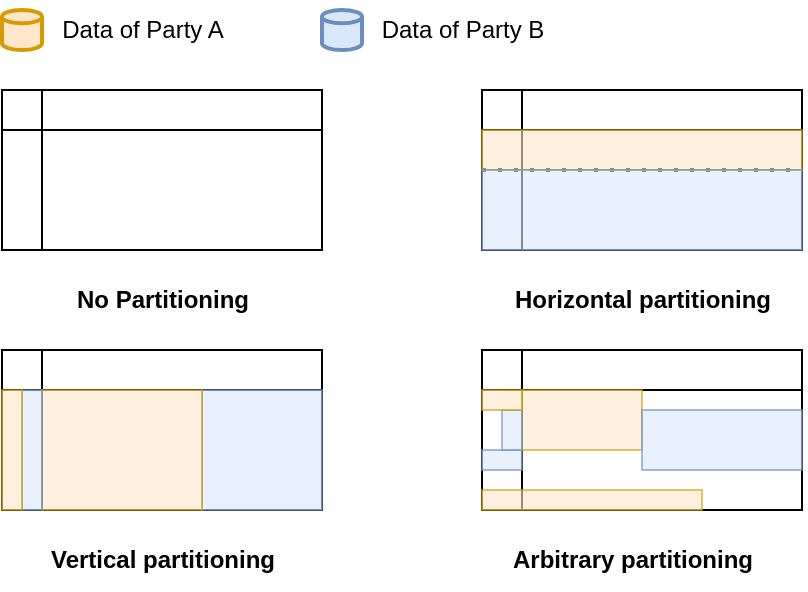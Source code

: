 <mxfile version="24.8.0">
  <diagram name="Page-1" id="IQDWfD3IAwZ38dXUT0zm">
    <mxGraphModel dx="239" dy="82" grid="1" gridSize="10" guides="1" tooltips="1" connect="1" arrows="1" fold="1" page="1" pageScale="1" pageWidth="827" pageHeight="1169" math="0" shadow="0">
      <root>
        <mxCell id="0" />
        <mxCell id="1" parent="0" />
        <mxCell id="t0glDvnVoFhbejNkPytU-2" value="" style="shape=internalStorage;whiteSpace=wrap;html=1;backgroundOutline=1;" vertex="1" parent="1">
          <mxGeometry x="120" y="240" width="160" height="80" as="geometry" />
        </mxCell>
        <mxCell id="t0glDvnVoFhbejNkPytU-3" value="&lt;b&gt;No Partitioning&lt;/b&gt;" style="text;html=1;align=center;verticalAlign=middle;resizable=0;points=[];autosize=1;strokeColor=none;fillColor=none;" vertex="1" parent="1">
          <mxGeometry x="145" y="330" width="110" height="30" as="geometry" />
        </mxCell>
        <mxCell id="t0glDvnVoFhbejNkPytU-4" value="" style="shape=internalStorage;whiteSpace=wrap;html=1;backgroundOutline=1;" vertex="1" parent="1">
          <mxGeometry x="360" y="240" width="160" height="80" as="geometry" />
        </mxCell>
        <mxCell id="t0glDvnVoFhbejNkPytU-5" value="" style="endArrow=none;dashed=1;html=1;dashPattern=1 3;strokeWidth=2;rounded=0;entryX=1;entryY=0.5;entryDx=0;entryDy=0;exitX=0;exitY=0.5;exitDx=0;exitDy=0;" edge="1" parent="1" source="t0glDvnVoFhbejNkPytU-4" target="t0glDvnVoFhbejNkPytU-4">
          <mxGeometry width="50" height="50" relative="1" as="geometry">
            <mxPoint x="380" y="400" as="sourcePoint" />
            <mxPoint x="430" y="350" as="targetPoint" />
          </mxGeometry>
        </mxCell>
        <mxCell id="t0glDvnVoFhbejNkPytU-8" value="" style="verticalLabelPosition=bottom;verticalAlign=top;html=1;shape=mxgraph.basic.rect;fillColor2=none;strokeWidth=1;size=20;indent=5;fillColor=#ffe6cc;strokeColor=#d79b00;opacity=60;" vertex="1" parent="1">
          <mxGeometry x="360" y="260" width="160" height="20" as="geometry" />
        </mxCell>
        <mxCell id="t0glDvnVoFhbejNkPytU-9" value="" style="verticalLabelPosition=bottom;verticalAlign=top;html=1;shape=mxgraph.basic.rect;fillColor2=none;strokeWidth=1;size=20;indent=5;fillColor=#dae8fc;strokeColor=#6c8ebf;opacity=60;" vertex="1" parent="1">
          <mxGeometry x="360" y="280" width="160" height="40" as="geometry" />
        </mxCell>
        <mxCell id="t0glDvnVoFhbejNkPytU-10" value="&lt;b&gt;Horizontal partitioning&lt;/b&gt;" style="text;html=1;align=center;verticalAlign=middle;resizable=0;points=[];autosize=1;strokeColor=none;fillColor=none;" vertex="1" parent="1">
          <mxGeometry x="365" y="330" width="150" height="30" as="geometry" />
        </mxCell>
        <mxCell id="t0glDvnVoFhbejNkPytU-11" value="" style="strokeWidth=2;html=1;shape=mxgraph.flowchart.database;whiteSpace=wrap;fillColor=#ffe6cc;strokeColor=#d79b00;" vertex="1" parent="1">
          <mxGeometry x="120" y="200" width="20" height="20" as="geometry" />
        </mxCell>
        <mxCell id="t0glDvnVoFhbejNkPytU-12" value="" style="strokeWidth=2;html=1;shape=mxgraph.flowchart.database;whiteSpace=wrap;fillColor=#dae8fc;strokeColor=#6c8ebf;" vertex="1" parent="1">
          <mxGeometry x="280" y="200" width="20" height="20" as="geometry" />
        </mxCell>
        <mxCell id="t0glDvnVoFhbejNkPytU-14" value="Data of Party A" style="text;html=1;align=center;verticalAlign=middle;resizable=0;points=[];autosize=1;strokeColor=none;fillColor=none;" vertex="1" parent="1">
          <mxGeometry x="140" y="195" width="100" height="30" as="geometry" />
        </mxCell>
        <mxCell id="t0glDvnVoFhbejNkPytU-16" value="Data of Party B" style="text;html=1;align=center;verticalAlign=middle;resizable=0;points=[];autosize=1;strokeColor=none;fillColor=none;" vertex="1" parent="1">
          <mxGeometry x="300" y="195" width="100" height="30" as="geometry" />
        </mxCell>
        <mxCell id="t0glDvnVoFhbejNkPytU-17" value="" style="shape=internalStorage;whiteSpace=wrap;html=1;backgroundOutline=1;" vertex="1" parent="1">
          <mxGeometry x="120" y="370" width="160" height="80" as="geometry" />
        </mxCell>
        <mxCell id="t0glDvnVoFhbejNkPytU-18" value="" style="verticalLabelPosition=bottom;verticalAlign=top;html=1;shape=mxgraph.basic.rect;fillColor2=none;strokeWidth=1;size=20;indent=5;fillColor=#dae8fc;strokeColor=#6c8ebf;opacity=60;" vertex="1" parent="1">
          <mxGeometry x="220" y="390" width="60" height="60" as="geometry" />
        </mxCell>
        <mxCell id="t0glDvnVoFhbejNkPytU-19" value="" style="verticalLabelPosition=bottom;verticalAlign=top;html=1;shape=mxgraph.basic.rect;fillColor2=none;strokeWidth=1;size=20;indent=5;fillColor=#ffe6cc;strokeColor=#d79b00;opacity=60;" vertex="1" parent="1">
          <mxGeometry x="140" y="390" width="80" height="60" as="geometry" />
        </mxCell>
        <mxCell id="t0glDvnVoFhbejNkPytU-20" value="&lt;b&gt;Vertical partitioning&lt;/b&gt;" style="text;html=1;align=center;verticalAlign=middle;resizable=0;points=[];autosize=1;strokeColor=none;fillColor=none;" vertex="1" parent="1">
          <mxGeometry x="130" y="460" width="140" height="30" as="geometry" />
        </mxCell>
        <mxCell id="t0glDvnVoFhbejNkPytU-21" value="" style="shape=internalStorage;whiteSpace=wrap;html=1;backgroundOutline=1;" vertex="1" parent="1">
          <mxGeometry x="360" y="370" width="160" height="80" as="geometry" />
        </mxCell>
        <mxCell id="t0glDvnVoFhbejNkPytU-22" value="" style="verticalLabelPosition=bottom;verticalAlign=top;html=1;shape=mxgraph.basic.rect;fillColor2=none;strokeWidth=1;size=20;indent=5;fillColor=#ffe6cc;strokeColor=#d79b00;opacity=60;" vertex="1" parent="1">
          <mxGeometry x="380" y="390" width="60" height="30" as="geometry" />
        </mxCell>
        <mxCell id="t0glDvnVoFhbejNkPytU-23" value="" style="verticalLabelPosition=bottom;verticalAlign=top;html=1;shape=mxgraph.basic.rect;fillColor2=none;strokeWidth=1;size=20;indent=5;fillColor=#dae8fc;strokeColor=#6c8ebf;opacity=60;" vertex="1" parent="1">
          <mxGeometry x="440" y="400" width="80" height="30" as="geometry" />
        </mxCell>
        <mxCell id="t0glDvnVoFhbejNkPytU-25" value="" style="verticalLabelPosition=bottom;verticalAlign=top;html=1;shape=mxgraph.basic.rect;fillColor2=none;strokeWidth=1;size=20;indent=5;fillColor=#ffe6cc;strokeColor=#d79b00;opacity=60;" vertex="1" parent="1">
          <mxGeometry x="360" y="440" width="110" height="10" as="geometry" />
        </mxCell>
        <mxCell id="t0glDvnVoFhbejNkPytU-26" value="" style="verticalLabelPosition=bottom;verticalAlign=top;html=1;shape=mxgraph.basic.rect;fillColor2=none;strokeWidth=1;size=20;indent=5;fillColor=#dae8fc;strokeColor=#6c8ebf;opacity=60;" vertex="1" parent="1">
          <mxGeometry x="360" y="420" width="20" height="10" as="geometry" />
        </mxCell>
        <mxCell id="t0glDvnVoFhbejNkPytU-27" value="&lt;b&gt;Arbitrary partitioning&lt;/b&gt;" style="text;html=1;align=center;verticalAlign=middle;resizable=0;points=[];autosize=1;strokeColor=none;fillColor=none;" vertex="1" parent="1">
          <mxGeometry x="365" y="460" width="140" height="30" as="geometry" />
        </mxCell>
        <mxCell id="t0glDvnVoFhbejNkPytU-28" value="" style="verticalLabelPosition=bottom;verticalAlign=top;html=1;shape=mxgraph.basic.rect;fillColor2=none;strokeWidth=1;size=20;indent=40;fillColor=#dae8fc;strokeColor=#6c8ebf;opacity=60;" vertex="1" parent="1">
          <mxGeometry x="130" y="390" width="10" height="60" as="geometry" />
        </mxCell>
        <mxCell id="t0glDvnVoFhbejNkPytU-29" value="" style="verticalLabelPosition=bottom;verticalAlign=top;html=1;shape=mxgraph.basic.rect;fillColor2=none;strokeWidth=1;size=20;indent=5;fillColor=#ffe6cc;strokeColor=#d79b00;opacity=60;" vertex="1" parent="1">
          <mxGeometry x="120" y="390" width="10" height="60" as="geometry" />
        </mxCell>
        <mxCell id="t0glDvnVoFhbejNkPytU-30" value="" style="verticalLabelPosition=bottom;verticalAlign=top;html=1;shape=mxgraph.basic.rect;fillColor2=none;strokeWidth=1;size=20;indent=0;fillColor=#dae8fc;strokeColor=#6c8ebf;opacity=60;" vertex="1" parent="1">
          <mxGeometry x="370" y="400" width="10" height="20" as="geometry" />
        </mxCell>
        <mxCell id="t0glDvnVoFhbejNkPytU-31" value="" style="verticalLabelPosition=bottom;verticalAlign=top;html=1;shape=mxgraph.basic.rect;fillColor2=none;strokeWidth=1;size=0;indent=5;fillColor=#ffe6cc;strokeColor=#d79b00;opacity=60;" vertex="1" parent="1">
          <mxGeometry x="360" y="390" width="20" height="10" as="geometry" />
        </mxCell>
      </root>
    </mxGraphModel>
  </diagram>
</mxfile>
